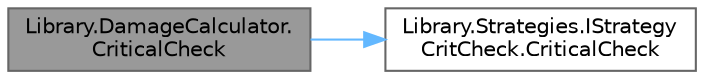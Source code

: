 digraph "Library.DamageCalculator.CriticalCheck"
{
 // INTERACTIVE_SVG=YES
 // LATEX_PDF_SIZE
  bgcolor="transparent";
  edge [fontname=Helvetica,fontsize=10,labelfontname=Helvetica,labelfontsize=10];
  node [fontname=Helvetica,fontsize=10,shape=box,height=0.2,width=0.4];
  rankdir="LR";
  Node1 [id="Node000001",label="Library.DamageCalculator.\lCriticalCheck",height=0.2,width=0.4,color="gray40", fillcolor="grey60", style="filled", fontcolor="black",tooltip="Determina si un ataque resulta en un golpe crítico basado en la estrategia que esté utilizando."];
  Node1 -> Node2 [id="edge1_Node000001_Node000002",color="steelblue1",style="solid",tooltip=" "];
  Node2 [id="Node000002",label="Library.Strategies.IStrategy\lCritCheck.CriticalCheck",height=0.2,width=0.4,color="grey40", fillcolor="white", style="filled",URL="$interfaceLibrary_1_1Strategies_1_1IStrategyCritCheck.html#aff67cf04282f5bb52593bd366ae6d2a2",tooltip="Este método se encarga de definir como va a funcionar esta estrategia, cada estrategia implementa su ..."];
}
